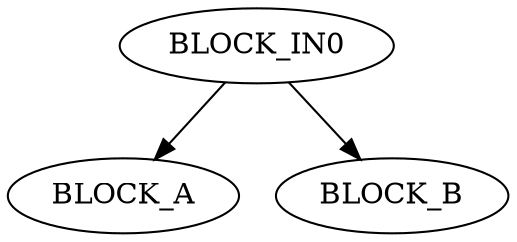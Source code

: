 digraph g {
name="Basic_Branching";
edge  [type="defdst"]
node  [cpu="0"];
  
  BLOCK_IN0 [type="block", pattern="IN_C0", patentry="true", patexit="true", qlo="1", tperiod=1000];
  BLOCK_A  [type="block", pattern="A",  patentry="true", patexit="true", qlo="1", tperiod=1000];
  BLOCK_B  [type="block", pattern="B",  patentry="true", patexit="true", qlo="1", tperiod=1000];

  BLOCK_IN0->BLOCK_A;
  BLOCK_IN0->BLOCK_B [type="altdst"];
}
